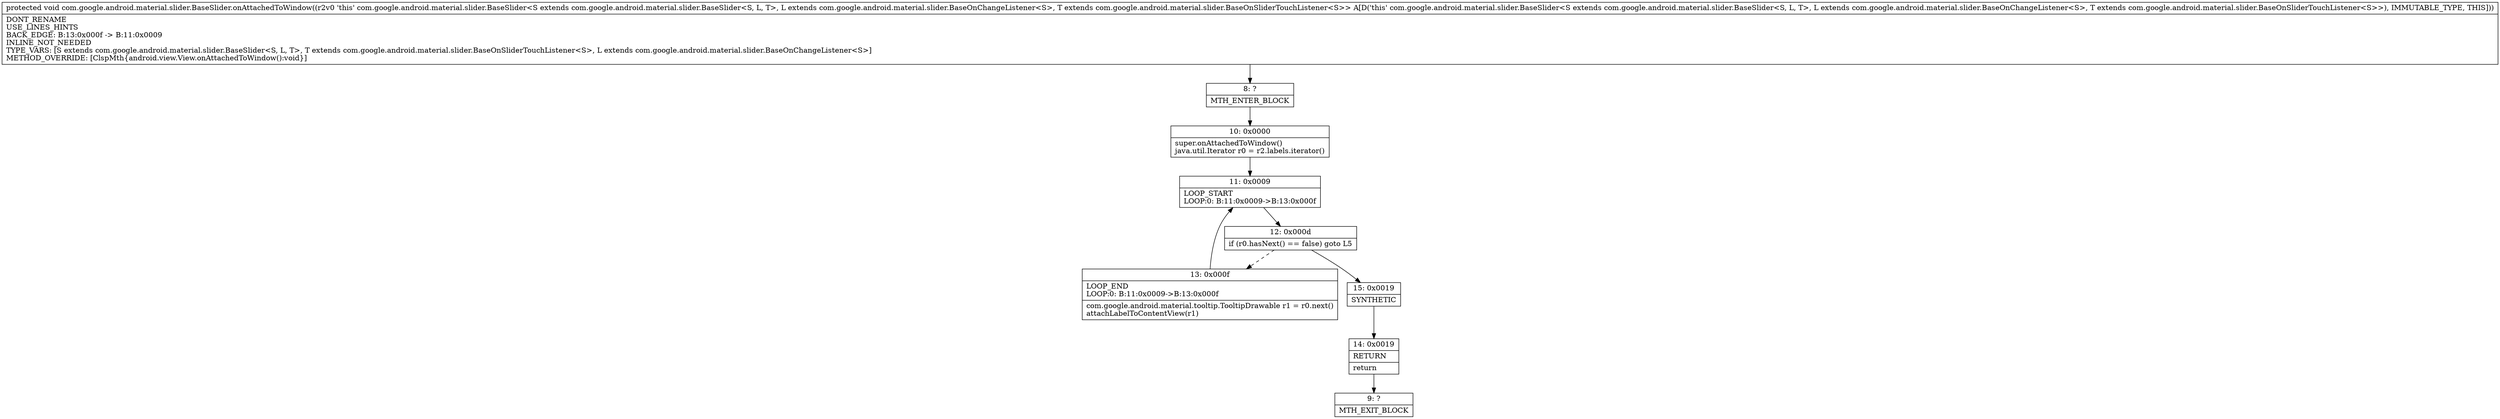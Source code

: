digraph "CFG forcom.google.android.material.slider.BaseSlider.onAttachedToWindow()V" {
Node_8 [shape=record,label="{8\:\ ?|MTH_ENTER_BLOCK\l}"];
Node_10 [shape=record,label="{10\:\ 0x0000|super.onAttachedToWindow()\ljava.util.Iterator r0 = r2.labels.iterator()\l}"];
Node_11 [shape=record,label="{11\:\ 0x0009|LOOP_START\lLOOP:0: B:11:0x0009\-\>B:13:0x000f\l}"];
Node_12 [shape=record,label="{12\:\ 0x000d|if (r0.hasNext() == false) goto L5\l}"];
Node_13 [shape=record,label="{13\:\ 0x000f|LOOP_END\lLOOP:0: B:11:0x0009\-\>B:13:0x000f\l|com.google.android.material.tooltip.TooltipDrawable r1 = r0.next()\lattachLabelToContentView(r1)\l}"];
Node_15 [shape=record,label="{15\:\ 0x0019|SYNTHETIC\l}"];
Node_14 [shape=record,label="{14\:\ 0x0019|RETURN\l|return\l}"];
Node_9 [shape=record,label="{9\:\ ?|MTH_EXIT_BLOCK\l}"];
MethodNode[shape=record,label="{protected void com.google.android.material.slider.BaseSlider.onAttachedToWindow((r2v0 'this' com.google.android.material.slider.BaseSlider\<S extends com.google.android.material.slider.BaseSlider\<S, L, T\>, L extends com.google.android.material.slider.BaseOnChangeListener\<S\>, T extends com.google.android.material.slider.BaseOnSliderTouchListener\<S\>\> A[D('this' com.google.android.material.slider.BaseSlider\<S extends com.google.android.material.slider.BaseSlider\<S, L, T\>, L extends com.google.android.material.slider.BaseOnChangeListener\<S\>, T extends com.google.android.material.slider.BaseOnSliderTouchListener\<S\>\>), IMMUTABLE_TYPE, THIS]))  | DONT_RENAME\lUSE_LINES_HINTS\lBACK_EDGE: B:13:0x000f \-\> B:11:0x0009\lINLINE_NOT_NEEDED\lTYPE_VARS: [S extends com.google.android.material.slider.BaseSlider\<S, L, T\>, T extends com.google.android.material.slider.BaseOnSliderTouchListener\<S\>, L extends com.google.android.material.slider.BaseOnChangeListener\<S\>]\lMETHOD_OVERRIDE: [ClspMth\{android.view.View.onAttachedToWindow():void\}]\l}"];
MethodNode -> Node_8;Node_8 -> Node_10;
Node_10 -> Node_11;
Node_11 -> Node_12;
Node_12 -> Node_13[style=dashed];
Node_12 -> Node_15;
Node_13 -> Node_11;
Node_15 -> Node_14;
Node_14 -> Node_9;
}

